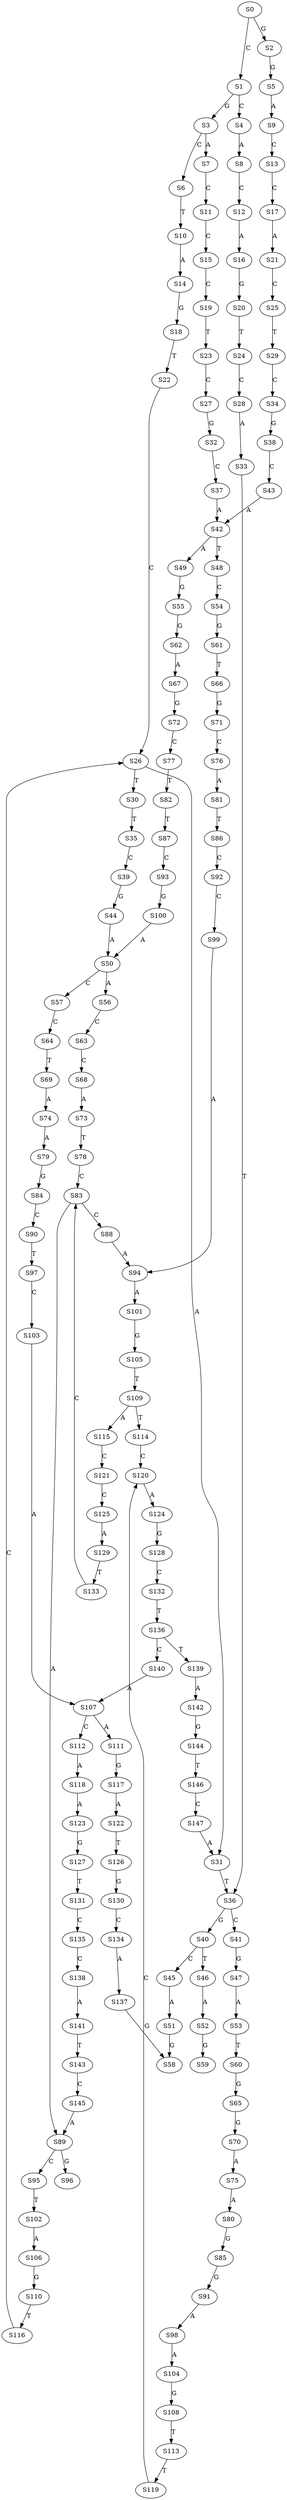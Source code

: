 strict digraph  {
	S0 -> S1 [ label = C ];
	S0 -> S2 [ label = G ];
	S1 -> S3 [ label = G ];
	S1 -> S4 [ label = C ];
	S2 -> S5 [ label = G ];
	S3 -> S6 [ label = C ];
	S3 -> S7 [ label = A ];
	S4 -> S8 [ label = A ];
	S5 -> S9 [ label = A ];
	S6 -> S10 [ label = T ];
	S7 -> S11 [ label = C ];
	S8 -> S12 [ label = C ];
	S9 -> S13 [ label = C ];
	S10 -> S14 [ label = A ];
	S11 -> S15 [ label = C ];
	S12 -> S16 [ label = A ];
	S13 -> S17 [ label = C ];
	S14 -> S18 [ label = G ];
	S15 -> S19 [ label = C ];
	S16 -> S20 [ label = G ];
	S17 -> S21 [ label = A ];
	S18 -> S22 [ label = T ];
	S19 -> S23 [ label = T ];
	S20 -> S24 [ label = T ];
	S21 -> S25 [ label = C ];
	S22 -> S26 [ label = C ];
	S23 -> S27 [ label = C ];
	S24 -> S28 [ label = C ];
	S25 -> S29 [ label = T ];
	S26 -> S30 [ label = T ];
	S26 -> S31 [ label = A ];
	S27 -> S32 [ label = G ];
	S28 -> S33 [ label = A ];
	S29 -> S34 [ label = C ];
	S30 -> S35 [ label = T ];
	S31 -> S36 [ label = T ];
	S32 -> S37 [ label = C ];
	S33 -> S36 [ label = T ];
	S34 -> S38 [ label = G ];
	S35 -> S39 [ label = C ];
	S36 -> S40 [ label = G ];
	S36 -> S41 [ label = C ];
	S37 -> S42 [ label = A ];
	S38 -> S43 [ label = C ];
	S39 -> S44 [ label = G ];
	S40 -> S45 [ label = C ];
	S40 -> S46 [ label = T ];
	S41 -> S47 [ label = G ];
	S42 -> S48 [ label = T ];
	S42 -> S49 [ label = A ];
	S43 -> S42 [ label = A ];
	S44 -> S50 [ label = A ];
	S45 -> S51 [ label = A ];
	S46 -> S52 [ label = A ];
	S47 -> S53 [ label = A ];
	S48 -> S54 [ label = C ];
	S49 -> S55 [ label = G ];
	S50 -> S56 [ label = A ];
	S50 -> S57 [ label = C ];
	S51 -> S58 [ label = G ];
	S52 -> S59 [ label = G ];
	S53 -> S60 [ label = T ];
	S54 -> S61 [ label = G ];
	S55 -> S62 [ label = G ];
	S56 -> S63 [ label = C ];
	S57 -> S64 [ label = C ];
	S60 -> S65 [ label = G ];
	S61 -> S66 [ label = T ];
	S62 -> S67 [ label = A ];
	S63 -> S68 [ label = C ];
	S64 -> S69 [ label = T ];
	S65 -> S70 [ label = G ];
	S66 -> S71 [ label = G ];
	S67 -> S72 [ label = G ];
	S68 -> S73 [ label = A ];
	S69 -> S74 [ label = A ];
	S70 -> S75 [ label = A ];
	S71 -> S76 [ label = C ];
	S72 -> S77 [ label = C ];
	S73 -> S78 [ label = T ];
	S74 -> S79 [ label = A ];
	S75 -> S80 [ label = A ];
	S76 -> S81 [ label = A ];
	S77 -> S82 [ label = T ];
	S78 -> S83 [ label = C ];
	S79 -> S84 [ label = G ];
	S80 -> S85 [ label = G ];
	S81 -> S86 [ label = T ];
	S82 -> S87 [ label = T ];
	S83 -> S88 [ label = C ];
	S83 -> S89 [ label = A ];
	S84 -> S90 [ label = C ];
	S85 -> S91 [ label = G ];
	S86 -> S92 [ label = C ];
	S87 -> S93 [ label = C ];
	S88 -> S94 [ label = A ];
	S89 -> S95 [ label = C ];
	S89 -> S96 [ label = G ];
	S90 -> S97 [ label = T ];
	S91 -> S98 [ label = A ];
	S92 -> S99 [ label = C ];
	S93 -> S100 [ label = G ];
	S94 -> S101 [ label = A ];
	S95 -> S102 [ label = T ];
	S97 -> S103 [ label = C ];
	S98 -> S104 [ label = A ];
	S99 -> S94 [ label = A ];
	S100 -> S50 [ label = A ];
	S101 -> S105 [ label = G ];
	S102 -> S106 [ label = A ];
	S103 -> S107 [ label = A ];
	S104 -> S108 [ label = G ];
	S105 -> S109 [ label = T ];
	S106 -> S110 [ label = G ];
	S107 -> S111 [ label = A ];
	S107 -> S112 [ label = C ];
	S108 -> S113 [ label = T ];
	S109 -> S114 [ label = T ];
	S109 -> S115 [ label = A ];
	S110 -> S116 [ label = T ];
	S111 -> S117 [ label = G ];
	S112 -> S118 [ label = A ];
	S113 -> S119 [ label = T ];
	S114 -> S120 [ label = C ];
	S115 -> S121 [ label = C ];
	S116 -> S26 [ label = C ];
	S117 -> S122 [ label = A ];
	S118 -> S123 [ label = A ];
	S119 -> S120 [ label = C ];
	S120 -> S124 [ label = A ];
	S121 -> S125 [ label = C ];
	S122 -> S126 [ label = T ];
	S123 -> S127 [ label = G ];
	S124 -> S128 [ label = G ];
	S125 -> S129 [ label = A ];
	S126 -> S130 [ label = G ];
	S127 -> S131 [ label = T ];
	S128 -> S132 [ label = C ];
	S129 -> S133 [ label = T ];
	S130 -> S134 [ label = C ];
	S131 -> S135 [ label = C ];
	S132 -> S136 [ label = T ];
	S133 -> S83 [ label = C ];
	S134 -> S137 [ label = A ];
	S135 -> S138 [ label = C ];
	S136 -> S139 [ label = T ];
	S136 -> S140 [ label = C ];
	S137 -> S58 [ label = G ];
	S138 -> S141 [ label = A ];
	S139 -> S142 [ label = A ];
	S140 -> S107 [ label = A ];
	S141 -> S143 [ label = T ];
	S142 -> S144 [ label = G ];
	S143 -> S145 [ label = C ];
	S144 -> S146 [ label = T ];
	S145 -> S89 [ label = A ];
	S146 -> S147 [ label = C ];
	S147 -> S31 [ label = A ];
}
